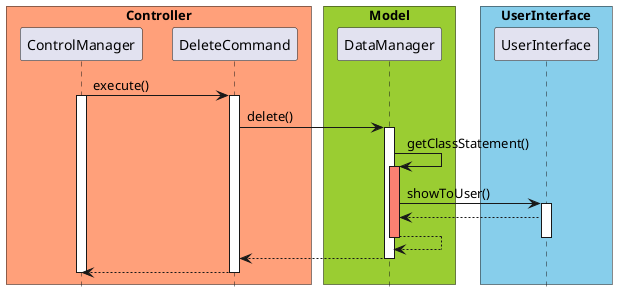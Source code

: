 @startuml
'activate UserInterface
'UserInterface -> ControlManager: runLogic()
'activate ControlManager

'activate ControlManager
'ControlManager -> CommandParser: extractCommand()
'activate CommandParser
'ControlManager <-- CommandParser: return command type
'deactivate CommandParser
'deactivate ControlManager
'
'ControlManager -> CommandFactory: generateActionableCommand()
'activate ControlManager
'activate CommandFactory
'CommandFactory --> ControlManager: return actionable command
'deactivate CommandFactory
'deactivate ControlManager
'
'ControlManager -> ModelParser: extractModel()
'activate ControlManager
'activate ModelParser
'ModelParser --> ControlManager: return model type
'deactivate ModelParser
'deactivate ControlManager
'
'ControlManager -> ModelExtractor: retrieveModel()
'activate ControlManager
'activate ModelExtractor
'ModelExtractor --> ControlManager: return model
'deactivate ControlManager
'deactivate ModelExtractor

skinparam ParticipantPadding 10
skinparam BoxPadding 5
hide footbox

box "Controller" #LightSalmon
participant ControlManager
participant DeleteCommand
end box

box "Model" #YellowGreen
participant DataManager
end box

box "UserInterface" #skyblue
participant UserInterface
end box

ControlManager -> DeleteCommand: execute()
activate ControlManager
activate DeleteCommand
DeleteCommand -> DataManager: delete()
activate DataManager
DataManager -> DataManager: getClassStatement()
activate DataManager #salmon
DataManager -> UserInterface: showToUser()
activate UserInterface
UserInterface --> DataManager
DataManager --> DataManager
deactivate DataManager
deactivate UserInterface
DataManager --> DeleteCommand
deactivate DataManager
DeleteCommand --> ControlManager
deactivate DeleteCommand
deactivate ControlManager
@enduml